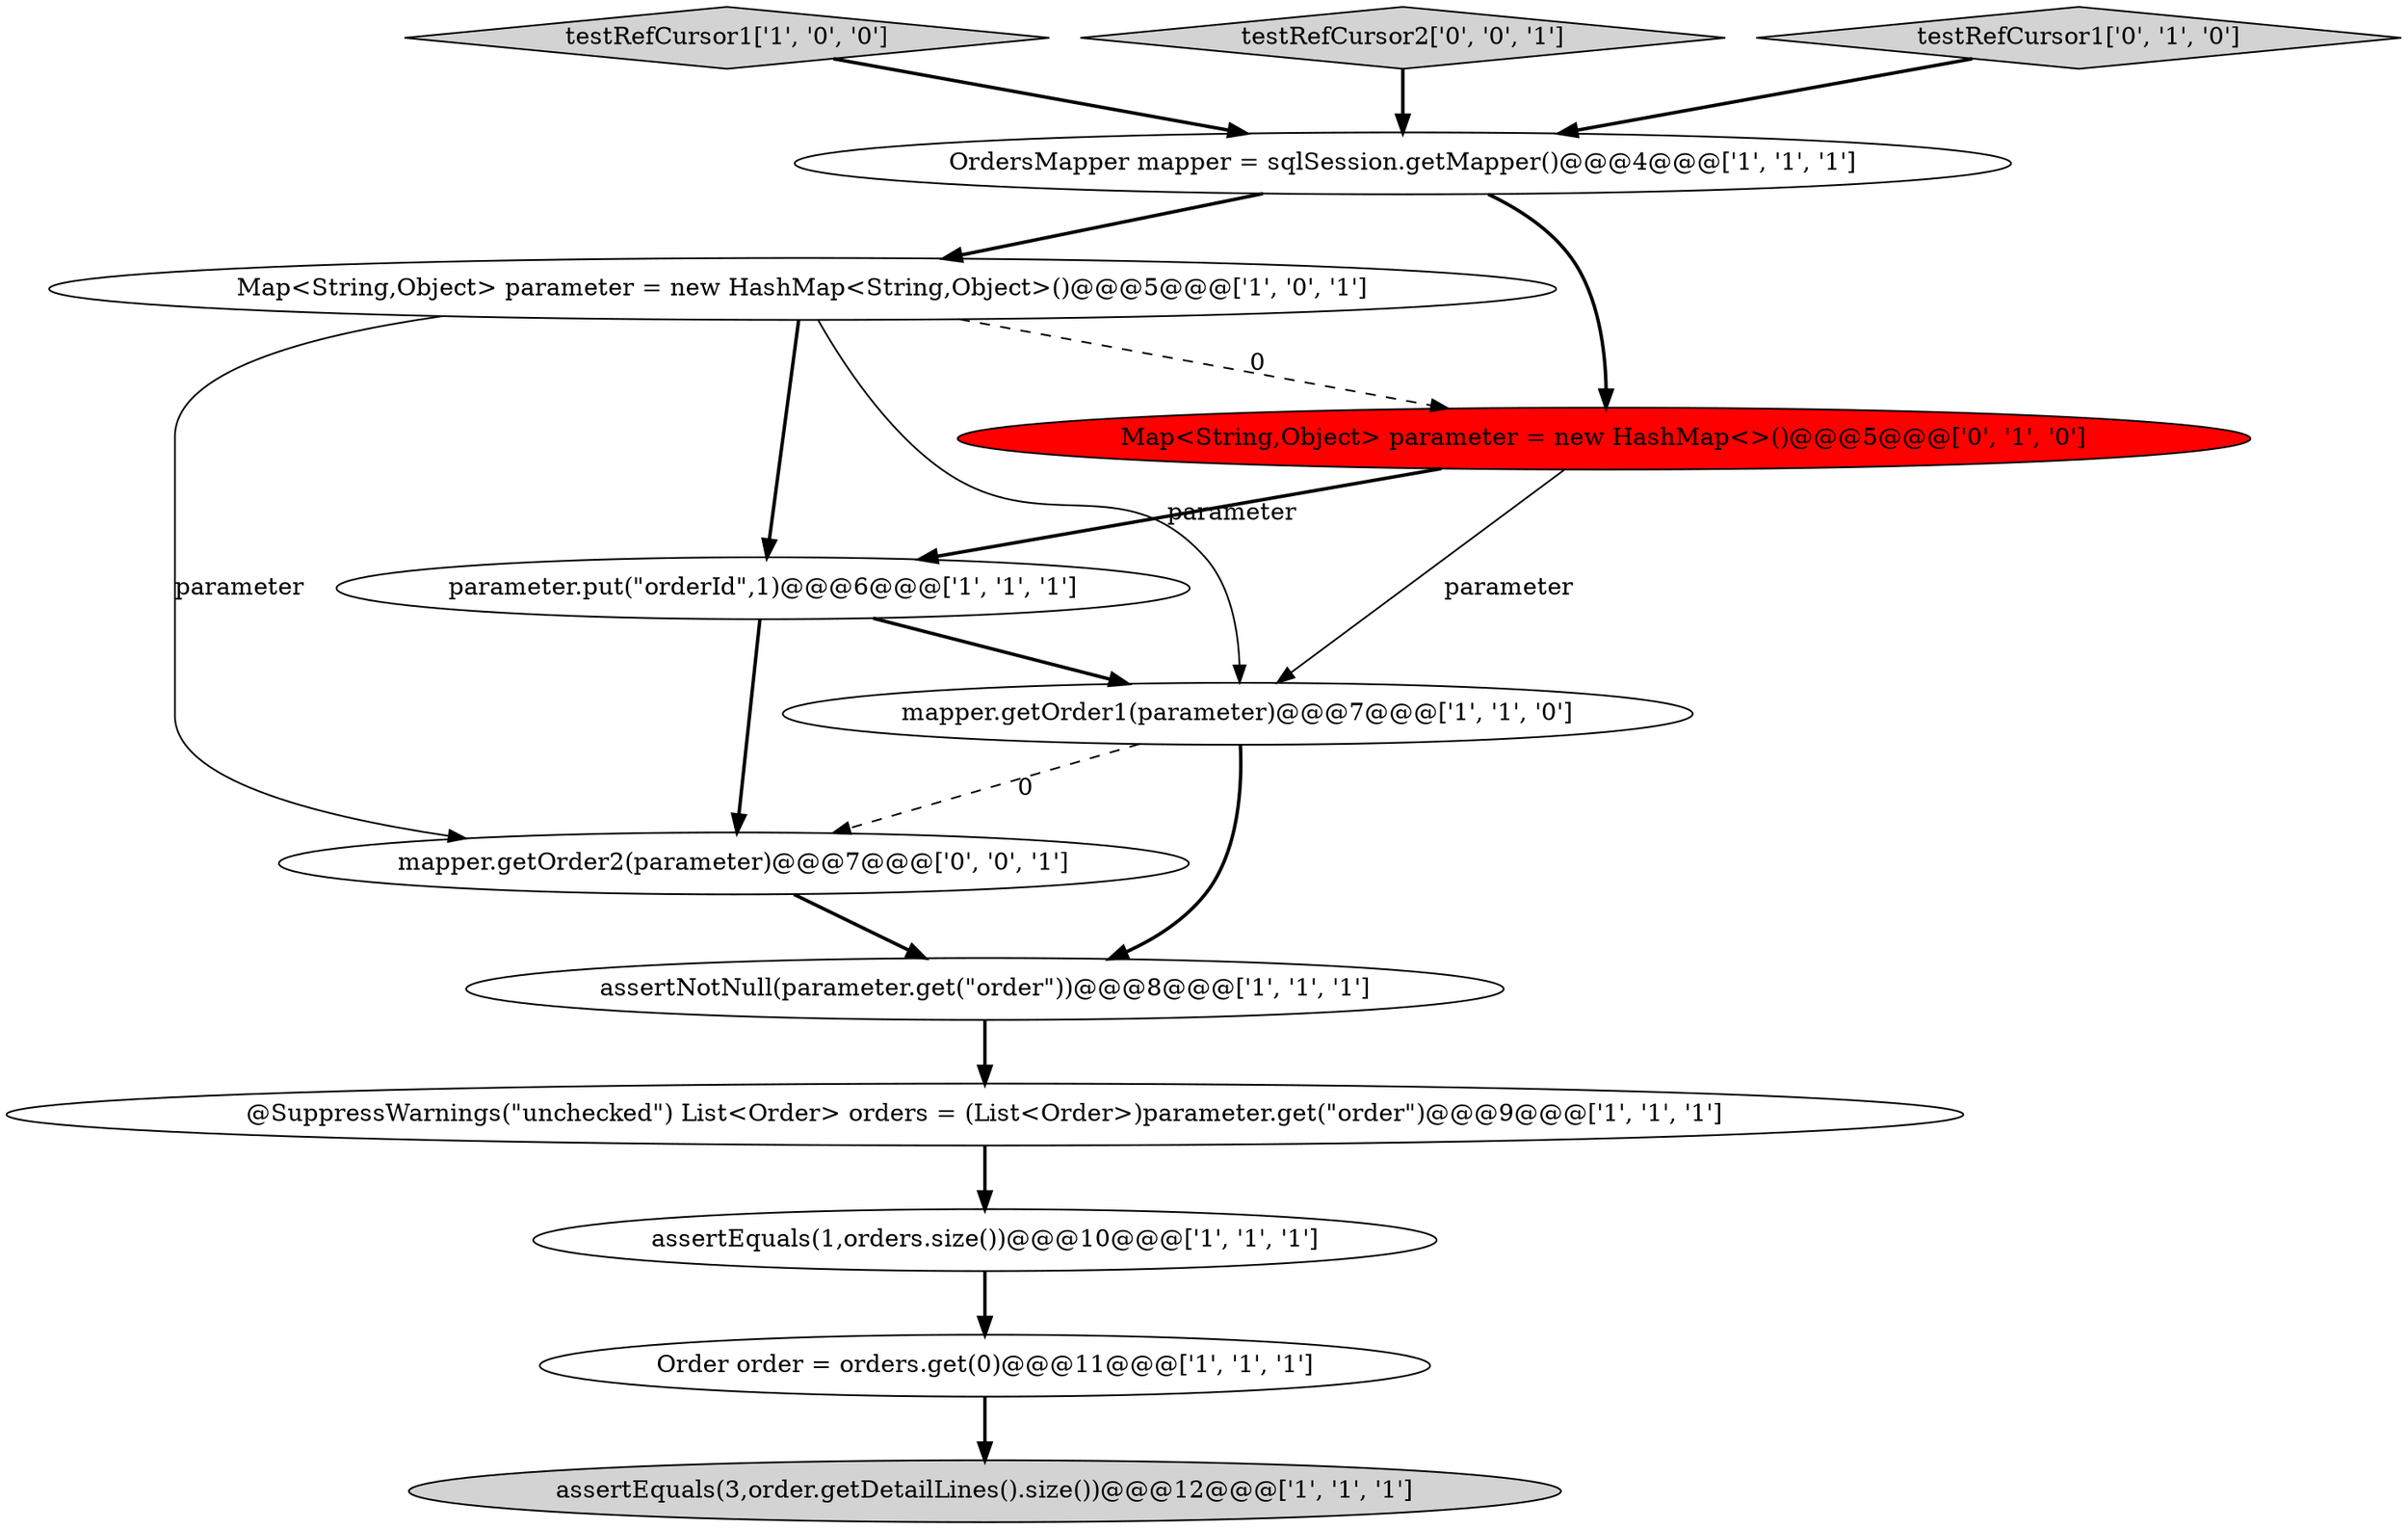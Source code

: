 digraph {
12 [style = filled, label = "mapper.getOrder2(parameter)@@@7@@@['0', '0', '1']", fillcolor = white, shape = ellipse image = "AAA0AAABBB3BBB"];
7 [style = filled, label = "assertEquals(3,order.getDetailLines().size())@@@12@@@['1', '1', '1']", fillcolor = lightgray, shape = ellipse image = "AAA0AAABBB1BBB"];
2 [style = filled, label = "assertEquals(1,orders.size())@@@10@@@['1', '1', '1']", fillcolor = white, shape = ellipse image = "AAA0AAABBB1BBB"];
1 [style = filled, label = "OrdersMapper mapper = sqlSession.getMapper()@@@4@@@['1', '1', '1']", fillcolor = white, shape = ellipse image = "AAA0AAABBB1BBB"];
8 [style = filled, label = "testRefCursor1['1', '0', '0']", fillcolor = lightgray, shape = diamond image = "AAA0AAABBB1BBB"];
13 [style = filled, label = "testRefCursor2['0', '0', '1']", fillcolor = lightgray, shape = diamond image = "AAA0AAABBB3BBB"];
0 [style = filled, label = "Order order = orders.get(0)@@@11@@@['1', '1', '1']", fillcolor = white, shape = ellipse image = "AAA0AAABBB1BBB"];
4 [style = filled, label = "Map<String,Object> parameter = new HashMap<String,Object>()@@@5@@@['1', '0', '1']", fillcolor = white, shape = ellipse image = "AAA0AAABBB1BBB"];
3 [style = filled, label = "parameter.put(\"orderId\",1)@@@6@@@['1', '1', '1']", fillcolor = white, shape = ellipse image = "AAA0AAABBB1BBB"];
9 [style = filled, label = "assertNotNull(parameter.get(\"order\"))@@@8@@@['1', '1', '1']", fillcolor = white, shape = ellipse image = "AAA0AAABBB1BBB"];
11 [style = filled, label = "testRefCursor1['0', '1', '0']", fillcolor = lightgray, shape = diamond image = "AAA0AAABBB2BBB"];
6 [style = filled, label = "@SuppressWarnings(\"unchecked\") List<Order> orders = (List<Order>)parameter.get(\"order\")@@@9@@@['1', '1', '1']", fillcolor = white, shape = ellipse image = "AAA0AAABBB1BBB"];
5 [style = filled, label = "mapper.getOrder1(parameter)@@@7@@@['1', '1', '0']", fillcolor = white, shape = ellipse image = "AAA0AAABBB1BBB"];
10 [style = filled, label = "Map<String,Object> parameter = new HashMap<>()@@@5@@@['0', '1', '0']", fillcolor = red, shape = ellipse image = "AAA1AAABBB2BBB"];
8->1 [style = bold, label=""];
4->3 [style = bold, label=""];
10->3 [style = bold, label=""];
1->4 [style = bold, label=""];
3->5 [style = bold, label=""];
2->0 [style = bold, label=""];
5->12 [style = dashed, label="0"];
3->12 [style = bold, label=""];
4->10 [style = dashed, label="0"];
5->9 [style = bold, label=""];
1->10 [style = bold, label=""];
12->9 [style = bold, label=""];
11->1 [style = bold, label=""];
4->5 [style = solid, label="parameter"];
4->12 [style = solid, label="parameter"];
13->1 [style = bold, label=""];
9->6 [style = bold, label=""];
10->5 [style = solid, label="parameter"];
0->7 [style = bold, label=""];
6->2 [style = bold, label=""];
}
